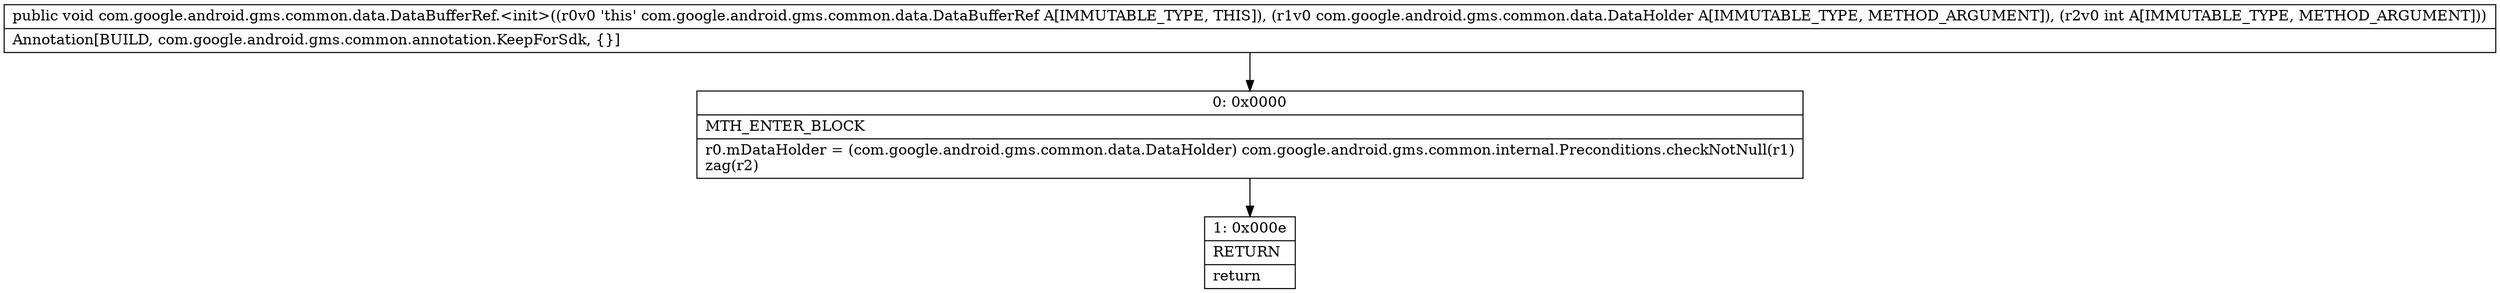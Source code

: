 digraph "CFG forcom.google.android.gms.common.data.DataBufferRef.\<init\>(Lcom\/google\/android\/gms\/common\/data\/DataHolder;I)V" {
Node_0 [shape=record,label="{0\:\ 0x0000|MTH_ENTER_BLOCK\l|r0.mDataHolder = (com.google.android.gms.common.data.DataHolder) com.google.android.gms.common.internal.Preconditions.checkNotNull(r1)\lzag(r2)\l}"];
Node_1 [shape=record,label="{1\:\ 0x000e|RETURN\l|return\l}"];
MethodNode[shape=record,label="{public void com.google.android.gms.common.data.DataBufferRef.\<init\>((r0v0 'this' com.google.android.gms.common.data.DataBufferRef A[IMMUTABLE_TYPE, THIS]), (r1v0 com.google.android.gms.common.data.DataHolder A[IMMUTABLE_TYPE, METHOD_ARGUMENT]), (r2v0 int A[IMMUTABLE_TYPE, METHOD_ARGUMENT]))  | Annotation[BUILD, com.google.android.gms.common.annotation.KeepForSdk, \{\}]\l}"];
MethodNode -> Node_0;
Node_0 -> Node_1;
}

